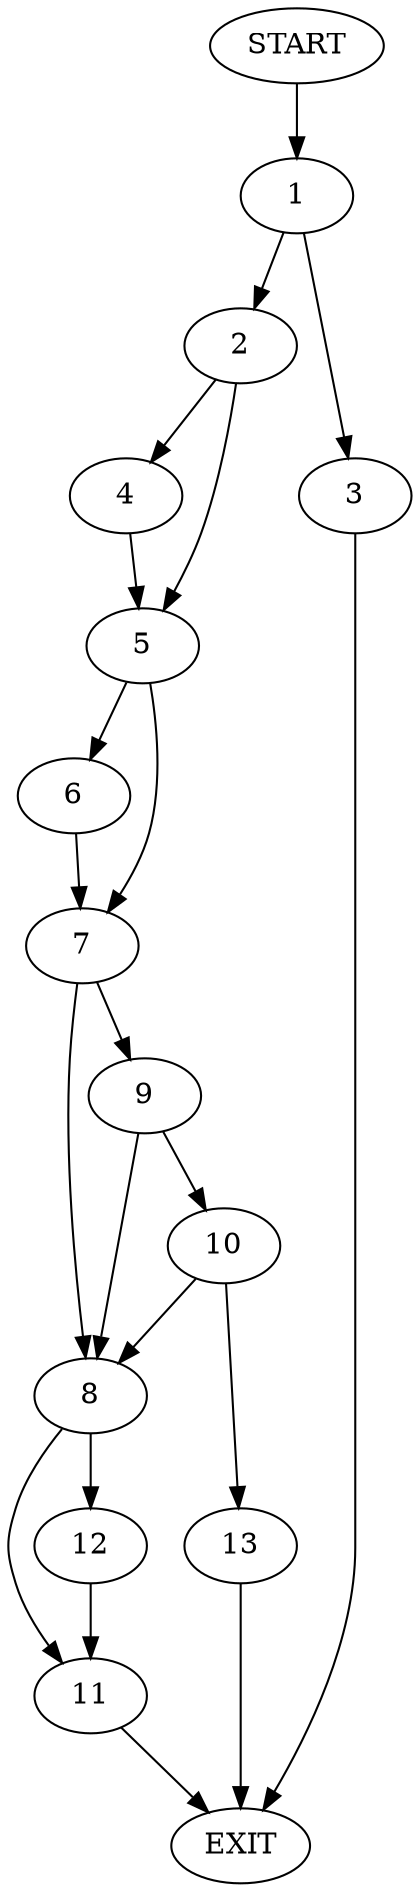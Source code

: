 digraph {
0 [label="START"]
14 [label="EXIT"]
0 -> 1
1 -> 2
1 -> 3
2 -> 4
2 -> 5
3 -> 14
4 -> 5
5 -> 6
5 -> 7
7 -> 8
7 -> 9
6 -> 7
9 -> 10
9 -> 8
8 -> 11
8 -> 12
10 -> 13
10 -> 8
13 -> 14
11 -> 14
12 -> 11
}
